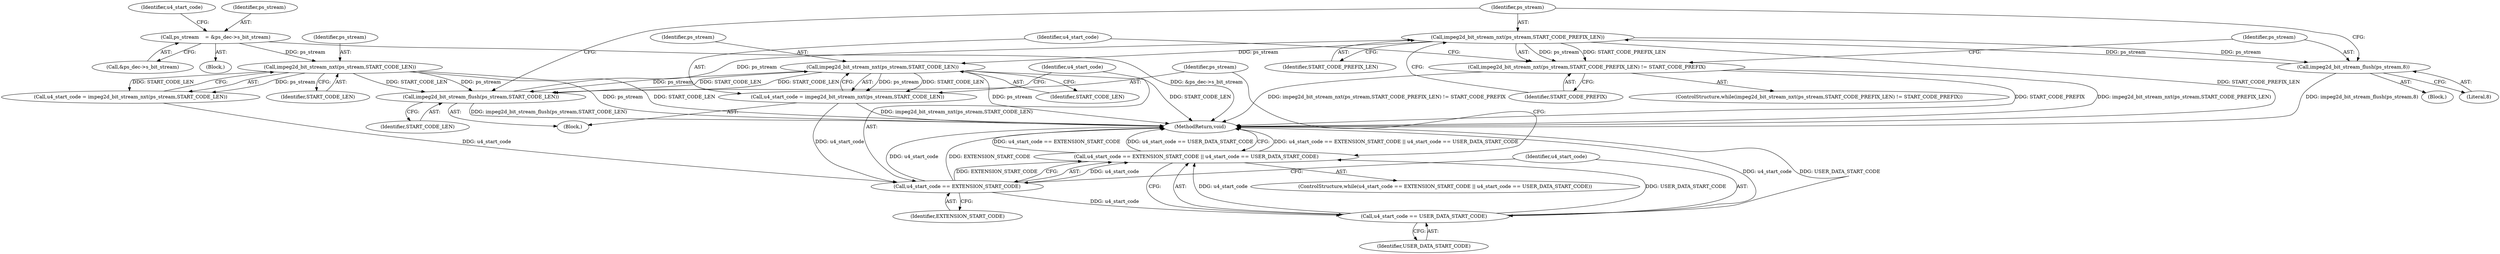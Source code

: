 digraph "1_Android_ffab15eb80630dc799eb410855c93525b75233c3_7@pointer" {
"1000130" [label="(Call,impeg2d_bit_stream_nxt(ps_stream,START_CODE_PREFIX_LEN))"];
"1000125" [label="(Call,impeg2d_bit_stream_flush(ps_stream,START_CODE_LEN))"];
"1000113" [label="(Call,impeg2d_bit_stream_nxt(ps_stream,START_CODE_LEN))"];
"1000105" [label="(Call,ps_stream    = &ps_dec->s_bit_stream)"];
"1000140" [label="(Call,impeg2d_bit_stream_nxt(ps_stream,START_CODE_LEN))"];
"1000130" [label="(Call,impeg2d_bit_stream_nxt(ps_stream,START_CODE_PREFIX_LEN))"];
"1000135" [label="(Call,impeg2d_bit_stream_flush(ps_stream,8))"];
"1000129" [label="(Call,impeg2d_bit_stream_nxt(ps_stream,START_CODE_PREFIX_LEN) != START_CODE_PREFIX)"];
"1000138" [label="(Call,u4_start_code = impeg2d_bit_stream_nxt(ps_stream,START_CODE_LEN))"];
"1000118" [label="(Call,u4_start_code == EXTENSION_START_CODE)"];
"1000117" [label="(Call,u4_start_code == EXTENSION_START_CODE || u4_start_code == USER_DATA_START_CODE)"];
"1000121" [label="(Call,u4_start_code == USER_DATA_START_CODE)"];
"1000136" [label="(Identifier,ps_stream)"];
"1000113" [label="(Call,impeg2d_bit_stream_nxt(ps_stream,START_CODE_LEN))"];
"1000105" [label="(Call,ps_stream    = &ps_dec->s_bit_stream)"];
"1000126" [label="(Identifier,ps_stream)"];
"1000116" [label="(ControlStructure,while(u4_start_code == EXTENSION_START_CODE || u4_start_code == USER_DATA_START_CODE))"];
"1000135" [label="(Call,impeg2d_bit_stream_flush(ps_stream,8))"];
"1000124" [label="(Block,)"];
"1000143" [label="(MethodReturn,void)"];
"1000133" [label="(Identifier,START_CODE_PREFIX)"];
"1000119" [label="(Identifier,u4_start_code)"];
"1000134" [label="(Block,)"];
"1000138" [label="(Call,u4_start_code = impeg2d_bit_stream_nxt(ps_stream,START_CODE_LEN))"];
"1000120" [label="(Identifier,EXTENSION_START_CODE)"];
"1000129" [label="(Call,impeg2d_bit_stream_nxt(ps_stream,START_CODE_PREFIX_LEN) != START_CODE_PREFIX)"];
"1000127" [label="(Identifier,START_CODE_LEN)"];
"1000123" [label="(Identifier,USER_DATA_START_CODE)"];
"1000121" [label="(Call,u4_start_code == USER_DATA_START_CODE)"];
"1000111" [label="(Call,u4_start_code = impeg2d_bit_stream_nxt(ps_stream,START_CODE_LEN))"];
"1000131" [label="(Identifier,ps_stream)"];
"1000117" [label="(Call,u4_start_code == EXTENSION_START_CODE || u4_start_code == USER_DATA_START_CODE)"];
"1000106" [label="(Identifier,ps_stream)"];
"1000128" [label="(ControlStructure,while(impeg2d_bit_stream_nxt(ps_stream,START_CODE_PREFIX_LEN) != START_CODE_PREFIX))"];
"1000139" [label="(Identifier,u4_start_code)"];
"1000140" [label="(Call,impeg2d_bit_stream_nxt(ps_stream,START_CODE_LEN))"];
"1000142" [label="(Identifier,START_CODE_LEN)"];
"1000125" [label="(Call,impeg2d_bit_stream_flush(ps_stream,START_CODE_LEN))"];
"1000122" [label="(Identifier,u4_start_code)"];
"1000137" [label="(Literal,8)"];
"1000102" [label="(Block,)"];
"1000114" [label="(Identifier,ps_stream)"];
"1000132" [label="(Identifier,START_CODE_PREFIX_LEN)"];
"1000112" [label="(Identifier,u4_start_code)"];
"1000115" [label="(Identifier,START_CODE_LEN)"];
"1000141" [label="(Identifier,ps_stream)"];
"1000130" [label="(Call,impeg2d_bit_stream_nxt(ps_stream,START_CODE_PREFIX_LEN))"];
"1000118" [label="(Call,u4_start_code == EXTENSION_START_CODE)"];
"1000107" [label="(Call,&ps_dec->s_bit_stream)"];
"1000130" -> "1000129"  [label="AST: "];
"1000130" -> "1000132"  [label="CFG: "];
"1000131" -> "1000130"  [label="AST: "];
"1000132" -> "1000130"  [label="AST: "];
"1000133" -> "1000130"  [label="CFG: "];
"1000130" -> "1000143"  [label="DDG: START_CODE_PREFIX_LEN"];
"1000130" -> "1000129"  [label="DDG: ps_stream"];
"1000130" -> "1000129"  [label="DDG: START_CODE_PREFIX_LEN"];
"1000125" -> "1000130"  [label="DDG: ps_stream"];
"1000135" -> "1000130"  [label="DDG: ps_stream"];
"1000130" -> "1000135"  [label="DDG: ps_stream"];
"1000130" -> "1000140"  [label="DDG: ps_stream"];
"1000125" -> "1000124"  [label="AST: "];
"1000125" -> "1000127"  [label="CFG: "];
"1000126" -> "1000125"  [label="AST: "];
"1000127" -> "1000125"  [label="AST: "];
"1000131" -> "1000125"  [label="CFG: "];
"1000125" -> "1000143"  [label="DDG: impeg2d_bit_stream_flush(ps_stream,START_CODE_LEN)"];
"1000113" -> "1000125"  [label="DDG: ps_stream"];
"1000113" -> "1000125"  [label="DDG: START_CODE_LEN"];
"1000140" -> "1000125"  [label="DDG: ps_stream"];
"1000140" -> "1000125"  [label="DDG: START_CODE_LEN"];
"1000125" -> "1000140"  [label="DDG: START_CODE_LEN"];
"1000113" -> "1000111"  [label="AST: "];
"1000113" -> "1000115"  [label="CFG: "];
"1000114" -> "1000113"  [label="AST: "];
"1000115" -> "1000113"  [label="AST: "];
"1000111" -> "1000113"  [label="CFG: "];
"1000113" -> "1000143"  [label="DDG: ps_stream"];
"1000113" -> "1000143"  [label="DDG: START_CODE_LEN"];
"1000113" -> "1000111"  [label="DDG: ps_stream"];
"1000113" -> "1000111"  [label="DDG: START_CODE_LEN"];
"1000105" -> "1000113"  [label="DDG: ps_stream"];
"1000105" -> "1000102"  [label="AST: "];
"1000105" -> "1000107"  [label="CFG: "];
"1000106" -> "1000105"  [label="AST: "];
"1000107" -> "1000105"  [label="AST: "];
"1000112" -> "1000105"  [label="CFG: "];
"1000105" -> "1000143"  [label="DDG: &ps_dec->s_bit_stream"];
"1000140" -> "1000138"  [label="AST: "];
"1000140" -> "1000142"  [label="CFG: "];
"1000141" -> "1000140"  [label="AST: "];
"1000142" -> "1000140"  [label="AST: "];
"1000138" -> "1000140"  [label="CFG: "];
"1000140" -> "1000143"  [label="DDG: START_CODE_LEN"];
"1000140" -> "1000143"  [label="DDG: ps_stream"];
"1000140" -> "1000138"  [label="DDG: ps_stream"];
"1000140" -> "1000138"  [label="DDG: START_CODE_LEN"];
"1000135" -> "1000134"  [label="AST: "];
"1000135" -> "1000137"  [label="CFG: "];
"1000136" -> "1000135"  [label="AST: "];
"1000137" -> "1000135"  [label="AST: "];
"1000131" -> "1000135"  [label="CFG: "];
"1000135" -> "1000143"  [label="DDG: impeg2d_bit_stream_flush(ps_stream,8)"];
"1000129" -> "1000128"  [label="AST: "];
"1000129" -> "1000133"  [label="CFG: "];
"1000133" -> "1000129"  [label="AST: "];
"1000136" -> "1000129"  [label="CFG: "];
"1000139" -> "1000129"  [label="CFG: "];
"1000129" -> "1000143"  [label="DDG: impeg2d_bit_stream_nxt(ps_stream,START_CODE_PREFIX_LEN)"];
"1000129" -> "1000143"  [label="DDG: impeg2d_bit_stream_nxt(ps_stream,START_CODE_PREFIX_LEN) != START_CODE_PREFIX"];
"1000129" -> "1000143"  [label="DDG: START_CODE_PREFIX"];
"1000138" -> "1000124"  [label="AST: "];
"1000139" -> "1000138"  [label="AST: "];
"1000119" -> "1000138"  [label="CFG: "];
"1000138" -> "1000143"  [label="DDG: impeg2d_bit_stream_nxt(ps_stream,START_CODE_LEN)"];
"1000138" -> "1000118"  [label="DDG: u4_start_code"];
"1000118" -> "1000117"  [label="AST: "];
"1000118" -> "1000120"  [label="CFG: "];
"1000119" -> "1000118"  [label="AST: "];
"1000120" -> "1000118"  [label="AST: "];
"1000122" -> "1000118"  [label="CFG: "];
"1000117" -> "1000118"  [label="CFG: "];
"1000118" -> "1000143"  [label="DDG: u4_start_code"];
"1000118" -> "1000143"  [label="DDG: EXTENSION_START_CODE"];
"1000118" -> "1000117"  [label="DDG: u4_start_code"];
"1000118" -> "1000117"  [label="DDG: EXTENSION_START_CODE"];
"1000111" -> "1000118"  [label="DDG: u4_start_code"];
"1000118" -> "1000121"  [label="DDG: u4_start_code"];
"1000117" -> "1000116"  [label="AST: "];
"1000117" -> "1000121"  [label="CFG: "];
"1000121" -> "1000117"  [label="AST: "];
"1000126" -> "1000117"  [label="CFG: "];
"1000143" -> "1000117"  [label="CFG: "];
"1000117" -> "1000143"  [label="DDG: u4_start_code == EXTENSION_START_CODE || u4_start_code == USER_DATA_START_CODE"];
"1000117" -> "1000143"  [label="DDG: u4_start_code == EXTENSION_START_CODE"];
"1000117" -> "1000143"  [label="DDG: u4_start_code == USER_DATA_START_CODE"];
"1000121" -> "1000117"  [label="DDG: u4_start_code"];
"1000121" -> "1000117"  [label="DDG: USER_DATA_START_CODE"];
"1000121" -> "1000123"  [label="CFG: "];
"1000122" -> "1000121"  [label="AST: "];
"1000123" -> "1000121"  [label="AST: "];
"1000121" -> "1000143"  [label="DDG: u4_start_code"];
"1000121" -> "1000143"  [label="DDG: USER_DATA_START_CODE"];
}
